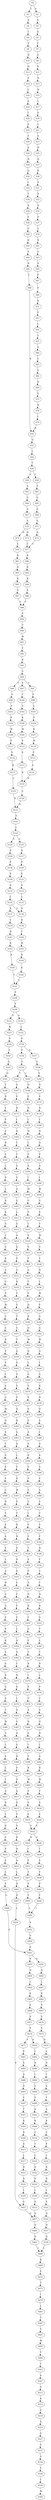 strict digraph  {
	S0 -> S1 [ label = A ];
	S0 -> S2 [ label = L ];
	S1 -> S3 [ label = V ];
	S2 -> S4 [ label = S ];
	S3 -> S5 [ label = S ];
	S4 -> S6 [ label = L ];
	S5 -> S7 [ label = F ];
	S6 -> S8 [ label = V ];
	S7 -> S9 [ label = A ];
	S8 -> S10 [ label = N ];
	S9 -> S11 [ label = S ];
	S10 -> S12 [ label = H ];
	S11 -> S13 [ label = N ];
	S12 -> S14 [ label = S ];
	S13 -> S15 [ label = N ];
	S14 -> S16 [ label = L ];
	S15 -> S17 [ label = L ];
	S16 -> S18 [ label = S ];
	S17 -> S19 [ label = S ];
	S18 -> S20 [ label = I ];
	S19 -> S21 [ label = L ];
	S20 -> S22 [ label = S ];
	S21 -> S23 [ label = V ];
	S22 -> S24 [ label = T ];
	S23 -> S25 [ label = H ];
	S24 -> S26 [ label = S ];
	S25 -> S27 [ label = Q ];
	S26 -> S28 [ label = R ];
	S27 -> S29 [ label = K ];
	S28 -> S30 [ label = Q ];
	S29 -> S31 [ label = S ];
	S30 -> S32 [ label = L ];
	S31 -> S33 [ label = P ];
	S32 -> S34 [ label = T ];
	S33 -> S35 [ label = Q ];
	S34 -> S36 [ label = A ];
	S35 -> S37 [ label = P ];
	S36 -> S38 [ label = S ];
	S37 -> S39 [ label = L ];
	S38 -> S40 [ label = G ];
	S39 -> S41 [ label = S ];
	S40 -> S42 [ label = H ];
	S41 -> S43 [ label = V ];
	S42 -> S44 [ label = S ];
	S43 -> S45 [ label = S ];
	S44 -> S46 [ label = N ];
	S45 -> S47 [ label = P ];
	S46 -> S48 [ label = C ];
	S47 -> S49 [ label = S ];
	S48 -> S50 [ label = R ];
	S49 -> S51 [ label = R ];
	S50 -> S52 [ label = Q ];
	S51 -> S53 [ label = P ];
	S52 -> S54 [ label = L ];
	S53 -> S55 [ label = L ];
	S54 -> S56 [ label = T ];
	S55 -> S57 [ label = T ];
	S56 -> S58 [ label = A ];
	S56 -> S59 [ label = T ];
	S57 -> S60 [ label = A ];
	S58 -> S61 [ label = S ];
	S59 -> S62 [ label = S ];
	S60 -> S63 [ label = G ];
	S61 -> S64 [ label = G ];
	S62 -> S65 [ label = G ];
	S63 -> S66 [ label = G ];
	S64 -> S67 [ label = G ];
	S65 -> S68 [ label = G ];
	S66 -> S69 [ label = H ];
	S67 -> S70 [ label = S ];
	S68 -> S71 [ label = S ];
	S69 -> S72 [ label = S ];
	S70 -> S73 [ label = N ];
	S70 -> S74 [ label = H ];
	S71 -> S75 [ label = N ];
	S72 -> S76 [ label = N ];
	S73 -> S77 [ label = C ];
	S74 -> S78 [ label = C ];
	S75 -> S77 [ label = C ];
	S76 -> S79 [ label = C ];
	S77 -> S80 [ label = R ];
	S78 -> S81 [ label = R ];
	S79 -> S50 [ label = R ];
	S80 -> S82 [ label = R ];
	S81 -> S83 [ label = R ];
	S82 -> S84 [ label = K ];
	S83 -> S85 [ label = K ];
	S84 -> S86 [ label = S ];
	S85 -> S87 [ label = S ];
	S86 -> S88 [ label = V ];
	S87 -> S88 [ label = V ];
	S88 -> S89 [ label = P ];
	S89 -> S90 [ label = T ];
	S90 -> S91 [ label = W ];
	S91 -> S92 [ label = V ];
	S92 -> S93 [ label = K ];
	S93 -> S94 [ label = S ];
	S94 -> S95 [ label = G ];
	S94 -> S96 [ label = G ];
	S94 -> S97 [ label = S ];
	S95 -> S98 [ label = S ];
	S96 -> S99 [ label = G ];
	S97 -> S100 [ label = T ];
	S98 -> S101 [ label = G ];
	S99 -> S102 [ label = P ];
	S100 -> S103 [ label = P ];
	S101 -> S104 [ label = P ];
	S102 -> S105 [ label = R ];
	S103 -> S106 [ label = K ];
	S104 -> S107 [ label = K ];
	S105 -> S108 [ label = W ];
	S106 -> S109 [ label = W ];
	S107 -> S110 [ label = W ];
	S108 -> S111 [ label = P ];
	S109 -> S112 [ label = P ];
	S110 -> S113 [ label = P ];
	S111 -> S114 [ label = S ];
	S112 -> S115 [ label = S ];
	S113 -> S116 [ label = S ];
	S114 -> S117 [ label = R ];
	S115 -> S118 [ label = R ];
	S116 -> S118 [ label = R ];
	S117 -> S119 [ label = C ];
	S118 -> S120 [ label = C ];
	S119 -> S121 [ label = R ];
	S120 -> S121 [ label = R ];
	S121 -> S122 [ label = A ];
	S122 -> S123 [ label = L ];
	S123 -> S124 [ label = E ];
	S123 -> S125 [ label = G ];
	S124 -> S126 [ label = D ];
	S125 -> S127 [ label = D ];
	S126 -> S128 [ label = P ];
	S127 -> S129 [ label = P ];
	S128 -> S130 [ label = E ];
	S129 -> S131 [ label = E ];
	S130 -> S132 [ label = S ];
	S131 -> S133 [ label = S ];
	S132 -> S134 [ label = L ];
	S133 -> S135 [ label = L ];
	S134 -> S136 [ label = S ];
	S134 -> S137 [ label = R ];
	S135 -> S136 [ label = S ];
	S136 -> S138 [ label = R ];
	S137 -> S139 [ label = C ];
	S138 -> S140 [ label = C ];
	S139 -> S141 [ label = H ];
	S140 -> S142 [ label = H ];
	S141 -> S143 [ label = R ];
	S142 -> S144 [ label = R ];
	S143 -> S145 [ label = K ];
	S144 -> S146 [ label = K ];
	S145 -> S147 [ label = T ];
	S146 -> S147 [ label = T ];
	S147 -> S148 [ label = P ];
	S148 -> S149 [ label = P ];
	S149 -> S150 [ label = A ];
	S149 -> S151 [ label = P ];
	S150 -> S152 [ label = L ];
	S151 -> S153 [ label = W ];
	S152 -> S154 [ label = P ];
	S153 -> S155 [ label = P ];
	S154 -> S156 [ label = P ];
	S154 -> S157 [ label = Q ];
	S155 -> S158 [ label = S ];
	S156 -> S159 [ label = G ];
	S157 -> S160 [ label = G ];
	S158 -> S161 [ label = G ];
	S159 -> S162 [ label = C ];
	S159 -> S163 [ label = T ];
	S160 -> S164 [ label = S ];
	S161 -> S165 [ label = Q ];
	S162 -> S166 [ label = N ];
	S163 -> S167 [ label = S ];
	S164 -> S168 [ label = N ];
	S165 -> S169 [ label = T ];
	S166 -> S170 [ label = E ];
	S167 -> S171 [ label = E ];
	S168 -> S172 [ label = E ];
	S169 -> S173 [ label = N ];
	S170 -> S174 [ label = N ];
	S171 -> S175 [ label = R ];
	S172 -> S176 [ label = N ];
	S173 -> S177 [ label = V ];
	S174 -> S178 [ label = L ];
	S175 -> S179 [ label = L ];
	S176 -> S180 [ label = L ];
	S177 -> S181 [ label = P ];
	S178 -> S182 [ label = N ];
	S179 -> S183 [ label = D ];
	S180 -> S184 [ label = N ];
	S181 -> S185 [ label = P ];
	S182 -> S186 [ label = L ];
	S183 -> S187 [ label = T ];
	S184 -> S188 [ label = Q ];
	S185 -> S189 [ label = R ];
	S186 -> S190 [ label = E ];
	S187 -> S191 [ label = T ];
	S188 -> S192 [ label = E ];
	S189 -> S193 [ label = A ];
	S190 -> S194 [ label = S ];
	S191 -> S195 [ label = S ];
	S192 -> S196 [ label = S ];
	S193 -> S197 [ label = L ];
	S194 -> S198 [ label = I ];
	S195 -> S199 [ label = V ];
	S196 -> S200 [ label = I ];
	S197 -> S201 [ label = D ];
	S198 -> S202 [ label = W ];
	S199 -> S203 [ label = A ];
	S200 -> S204 [ label = W ];
	S201 -> S205 [ label = L ];
	S202 -> S206 [ label = G ];
	S203 -> S207 [ label = G ];
	S204 -> S208 [ label = G ];
	S205 -> S209 [ label = R ];
	S206 -> S210 [ label = P ];
	S207 -> S211 [ label = L ];
	S208 -> S212 [ label = S ];
	S209 -> S213 [ label = R ];
	S210 -> S214 [ label = L ];
	S211 -> S215 [ label = G ];
	S212 -> S216 [ label = V ];
	S213 -> S217 [ label = G ];
	S214 -> S218 [ label = V ];
	S215 -> S219 [ label = A ];
	S216 -> S220 [ label = M ];
	S217 -> S221 [ label = C ];
	S218 -> S222 [ label = S ];
	S219 -> S223 [ label = D ];
	S220 -> S224 [ label = S ];
	S221 -> S225 [ label = G ];
	S222 -> S226 [ label = P ];
	S223 -> S227 [ label = P ];
	S224 -> S228 [ label = T ];
	S225 -> S229 [ label = R ];
	S226 -> S230 [ label = G ];
	S227 -> S231 [ label = G ];
	S228 -> S232 [ label = N ];
	S229 -> S233 [ label = S ];
	S230 -> S234 [ label = T ];
	S231 -> S235 [ label = R ];
	S232 -> S236 [ label = L ];
	S233 -> S237 [ label = G ];
	S234 -> S238 [ label = V ];
	S235 -> S239 [ label = T ];
	S236 -> S240 [ label = M ];
	S237 -> S241 [ label = P ];
	S238 -> S242 [ label = D ];
	S239 -> S243 [ label = G ];
	S240 -> S244 [ label = E ];
	S241 -> S245 [ label = W ];
	S242 -> S246 [ label = R ];
	S243 -> S247 [ label = T ];
	S244 -> S248 [ label = G ];
	S245 -> S249 [ label = C ];
	S246 -> S250 [ label = Q ];
	S247 -> S251 [ label = V ];
	S248 -> S252 [ label = Q ];
	S249 -> S253 [ label = L ];
	S250 -> S254 [ label = W ];
	S251 -> S255 [ label = T ];
	S252 -> S256 [ label = W ];
	S253 -> S257 [ label = R ];
	S254 -> S258 [ label = Q ];
	S255 -> S259 [ label = Q ];
	S256 -> S260 [ label = Q ];
	S257 -> S261 [ label = V ];
	S258 -> S262 [ label = L ];
	S259 -> S263 [ label = S ];
	S260 -> S264 [ label = L ];
	S261 -> S265 [ label = V ];
	S262 -> S266 [ label = G ];
	S263 -> S267 [ label = G ];
	S264 -> S268 [ label = G ];
	S265 -> S269 [ label = L ];
	S266 -> S270 [ label = V ];
	S267 -> S271 [ label = V ];
	S268 -> S272 [ label = K ];
	S269 -> S273 [ label = S ];
	S270 -> S274 [ label = S ];
	S271 -> S275 [ label = P ];
	S272 -> S276 [ label = N ];
	S273 -> S277 [ label = C ];
	S274 -> S278 [ label = D ];
	S275 -> S279 [ label = Q ];
	S276 -> S280 [ label = D ];
	S277 -> S281 [ label = M ];
	S278 -> S282 [ label = P ];
	S279 -> S283 [ label = R ];
	S280 -> S284 [ label = S ];
	S281 -> S285 [ label = Q ];
	S282 -> S286 [ label = A ];
	S283 -> S287 [ label = G ];
	S284 -> S288 [ label = L ];
	S285 -> S289 [ label = S ];
	S286 -> S290 [ label = G ];
	S287 -> S291 [ label = G ];
	S288 -> S292 [ label = A ];
	S289 -> S293 [ label = C ];
	S290 -> S294 [ label = R ];
	S291 -> S295 [ label = L ];
	S292 -> S296 [ label = K ];
	S293 -> S297 [ label = G ];
	S294 -> S298 [ label = S ];
	S295 -> S299 [ label = V ];
	S296 -> S300 [ label = S ];
	S297 -> S301 [ label = A ];
	S298 -> S302 [ label = F ];
	S299 -> S303 [ label = K ];
	S300 -> S304 [ label = F ];
	S301 -> S305 [ label = F ];
	S302 -> S306 [ label = P ];
	S303 -> S307 [ label = W ];
	S304 -> S308 [ label = S ];
	S305 -> S309 [ label = C ];
	S306 -> S310 [ label = C ];
	S307 -> S311 [ label = P ];
	S308 -> S312 [ label = C ];
	S309 -> S313 [ label = H ];
	S310 -> S314 [ label = L ];
	S311 -> S315 [ label = C ];
	S312 -> S316 [ label = T ];
	S313 -> S317 [ label = V ];
	S314 -> S318 [ label = P ];
	S315 -> S319 [ label = R ];
	S316 -> S320 [ label = S ];
	S317 -> S321 [ label = P ];
	S318 -> S322 [ label = F ];
	S319 -> S323 [ label = D ];
	S320 -> S324 [ label = F ];
	S321 -> S325 [ label = A ];
	S322 -> S326 [ label = Y ];
	S323 -> S327 [ label = E ];
	S324 -> S328 [ label = H ];
	S325 -> S329 [ label = S ];
	S326 -> S330 [ label = F ];
	S327 -> S331 [ label = D ];
	S328 -> S332 [ label = F ];
	S329 -> S333 [ label = L ];
	S330 -> S334 [ label = P ];
	S331 -> S335 [ label = S ];
	S332 -> S336 [ label = T ];
	S333 -> S337 [ label = A ];
	S334 -> S338 [ label = A ];
	S335 -> S339 [ label = E ];
	S336 -> S340 [ label = T ];
	S337 -> S341 [ label = H ];
	S338 -> S342 [ label = N ];
	S339 -> S343 [ label = F ];
	S340 -> S344 [ label = N ];
	S341 -> S345 [ label = G ];
	S342 -> S346 [ label = K ];
	S343 -> S347 [ label = P ];
	S344 -> S348 [ label = K ];
	S345 -> S349 [ label = G ];
	S346 -> S350 [ label = T ];
	S347 -> S351 [ label = F ];
	S348 -> S352 [ label = A ];
	S349 -> S353 [ label = S ];
	S350 -> S354 [ label = A ];
	S351 -> S355 [ label = L ];
	S352 -> S356 [ label = T ];
	S353 -> S357 [ label = P ];
	S354 -> S358 [ label = E ];
	S355 -> S359 [ label = H ];
	S356 -> S360 [ label = E ];
	S357 -> S361 [ label = K ];
	S358 -> S362 [ label = T ];
	S359 -> S363 [ label = G ];
	S360 -> S364 [ label = T ];
	S361 -> S365 [ label = A ];
	S362 -> S366 [ label = R ];
	S363 -> S367 [ label = C ];
	S364 -> S368 [ label = R ];
	S365 -> S369 [ label = G ];
	S366 -> S370 [ label = I ];
	S367 -> S371 [ label = N ];
	S368 -> S372 [ label = L ];
	S369 -> S373 [ label = R ];
	S370 -> S374 [ label = P ];
	S371 -> S375 [ label = S ];
	S372 -> S376 [ label = P ];
	S373 -> S377 [ label = G ];
	S374 -> S378 [ label = C ];
	S375 -> S379 [ label = L ];
	S376 -> S380 [ label = C ];
	S377 -> S381 [ label = S ];
	S378 -> S382 [ label = A ];
	S379 -> S383 [ label = A ];
	S380 -> S384 [ label = S ];
	S381 -> S385 [ label = T ];
	S382 -> S386 [ label = R ];
	S383 -> S387 [ label = G ];
	S384 -> S388 [ label = Q ];
	S385 -> S389 [ label = W ];
	S386 -> S390 [ label = S ];
	S387 -> S391 [ label = A ];
	S388 -> S392 [ label = N ];
	S389 -> S393 [ label = C ];
	S390 -> S394 [ label = I ];
	S391 -> S395 [ label = S ];
	S392 -> S396 [ label = L ];
	S393 -> S397 [ label = L ];
	S394 -> S398 [ label = V ];
	S395 -> S399 [ label = R ];
	S396 -> S400 [ label = A ];
	S397 -> S401 [ label = S ];
	S398 -> S402 [ label = R ];
	S399 -> S403 [ label = P ];
	S400 -> S404 [ label = R ];
	S401 -> S405 [ label = L ];
	S402 -> S406 [ label = W ];
	S403 -> S407 [ label = S ];
	S404 -> S408 [ label = W ];
	S405 -> S409 [ label = I ];
	S406 -> S410 [ label = P ];
	S407 -> S411 [ label = A ];
	S408 -> S412 [ label = P ];
	S409 -> S413 [ label = A ];
	S410 -> S414 [ label = S ];
	S411 -> S415 [ label = D ];
	S412 -> S416 [ label = S ];
	S413 -> S417 [ label = N ];
	S414 -> S418 [ label = E ];
	S415 -> S419 [ label = Y ];
	S416 -> S420 [ label = E ];
	S417 -> S421 [ label = L ];
	S418 -> S422 [ label = E ];
	S419 -> S423 [ label = S ];
	S420 -> S422 [ label = E ];
	S421 -> S424 [ label = D ];
	S422 -> S425 [ label = H ];
	S422 -> S426 [ label = S ];
	S423 -> S427 [ label = K ];
	S424 -> S428 [ label = F ];
	S425 -> S429 [ label = I ];
	S426 -> S430 [ label = I ];
	S427 -> S431 [ label = H ];
	S428 -> S432 [ label = P ];
	S429 -> S433 [ label = E ];
	S430 -> S434 [ label = E ];
	S431 -> S435 [ label = A ];
	S432 -> S436 [ label = F ];
	S433 -> S437 [ label = Y ];
	S434 -> S438 [ label = Y ];
	S435 -> S439 [ label = L ];
	S436 -> S440 [ label = L ];
	S437 -> S441 [ label = P ];
	S438 -> S442 [ label = P ];
	S439 -> S443 [ label = D ];
	S440 -> S444 [ label = S ];
	S441 -> S445 [ label = F ];
	S442 -> S446 [ label = F ];
	S443 -> S447 [ label = D ];
	S444 -> S448 [ label = G ];
	S445 -> S449 [ label = L ];
	S446 -> S449 [ label = L ];
	S447 -> S450 [ label = L ];
	S448 -> S451 [ label = S ];
	S449 -> S452 [ label = S ];
	S450 -> S453 [ label = S ];
	S451 -> S454 [ label = Q ];
	S451 -> S455 [ label = K ];
	S452 -> S456 [ label = G ];
	S453 -> S457 [ label = Q ];
	S454 -> S458 [ label = N ];
	S455 -> S459 [ label = N ];
	S456 -> S451 [ label = S ];
	S457 -> S460 [ label = N ];
	S458 -> S461 [ label = L ];
	S459 -> S462 [ label = L ];
	S460 -> S463 [ label = Q ];
	S461 -> S464 [ label = K ];
	S462 -> S465 [ label = K ];
	S463 -> S466 [ label = L ];
	S464 -> S467 [ label = E ];
	S465 -> S468 [ label = E ];
	S466 -> S469 [ label = K ];
	S467 -> S470 [ label = S ];
	S468 -> S471 [ label = A ];
	S469 -> S472 [ label = E ];
	S470 -> S473 [ label = S ];
	S471 -> S474 [ label = S ];
	S472 -> S475 [ label = T ];
	S473 -> S476 [ label = H ];
	S474 -> S477 [ label = Y ];
	S474 -> S478 [ label = H ];
	S475 -> S479 [ label = I ];
	S476 -> S480 [ label = L ];
	S477 -> S481 [ label = P ];
	S478 -> S482 [ label = L ];
	S479 -> S483 [ label = L ];
	S480 -> S484 [ label = N ];
	S481 -> S485 [ label = S ];
	S482 -> S486 [ label = N ];
	S483 -> S487 [ label = T ];
	S484 -> S488 [ label = I ];
	S485 -> S489 [ label = A ];
	S486 -> S490 [ label = I ];
	S487 -> S491 [ label = V ];
	S488 -> S492 [ label = S ];
	S489 -> S493 [ label = D ];
	S490 -> S494 [ label = G ];
	S491 -> S495 [ label = M ];
	S492 -> S496 [ label = Y ];
	S493 -> S497 [ label = Y ];
	S494 -> S498 [ label = F ];
	S495 -> S499 [ label = T ];
	S496 -> S500 [ label = A ];
	S497 -> S501 [ label = T ];
	S498 -> S502 [ label = A ];
	S499 -> S503 [ label = T ];
	S500 -> S504 [ label = K ];
	S501 -> S505 [ label = K ];
	S502 -> S506 [ label = K ];
	S503 -> S507 [ label = A ];
	S504 -> S508 [ label = C ];
	S505 -> S509 [ label = R ];
	S506 -> S510 [ label = C ];
	S507 -> S511 [ label = G ];
	S508 -> S512 [ label = P ];
	S509 -> S513 [ label = A ];
	S510 -> S514 [ label = T ];
	S511 -> S515 [ label = K ];
	S512 -> S516 [ label = L ];
	S513 -> S517 [ label = L ];
	S514 -> S518 [ label = L ];
	S515 -> S519 [ label = E ];
	S516 -> S520 [ label = D ];
	S517 -> S521 [ label = D ];
	S518 -> S522 [ label = D ];
	S519 -> S523 [ label = S ];
	S520 -> S524 [ label = N ];
	S521 -> S525 [ label = D ];
	S522 -> S526 [ label = D ];
	S523 -> S527 [ label = S ];
	S524 -> S528 [ label = L ];
	S525 -> S529 [ label = L ];
	S526 -> S530 [ label = L ];
	S527 -> S531 [ label = V ];
	S528 -> S532 [ label = S ];
	S529 -> S453 [ label = S ];
	S530 -> S533 [ label = S ];
	S531 -> S534 [ label = G ];
	S532 -> S535 [ label = Q ];
	S533 -> S457 [ label = Q ];
	S534 -> S536 [ label = V ];
	S535 -> S537 [ label = N ];
	S536 -> S538 [ label = L ];
	S537 -> S539 [ label = Q ];
	S538 -> S540 [ label = M ];
	S539 -> S466 [ label = L ];
}

